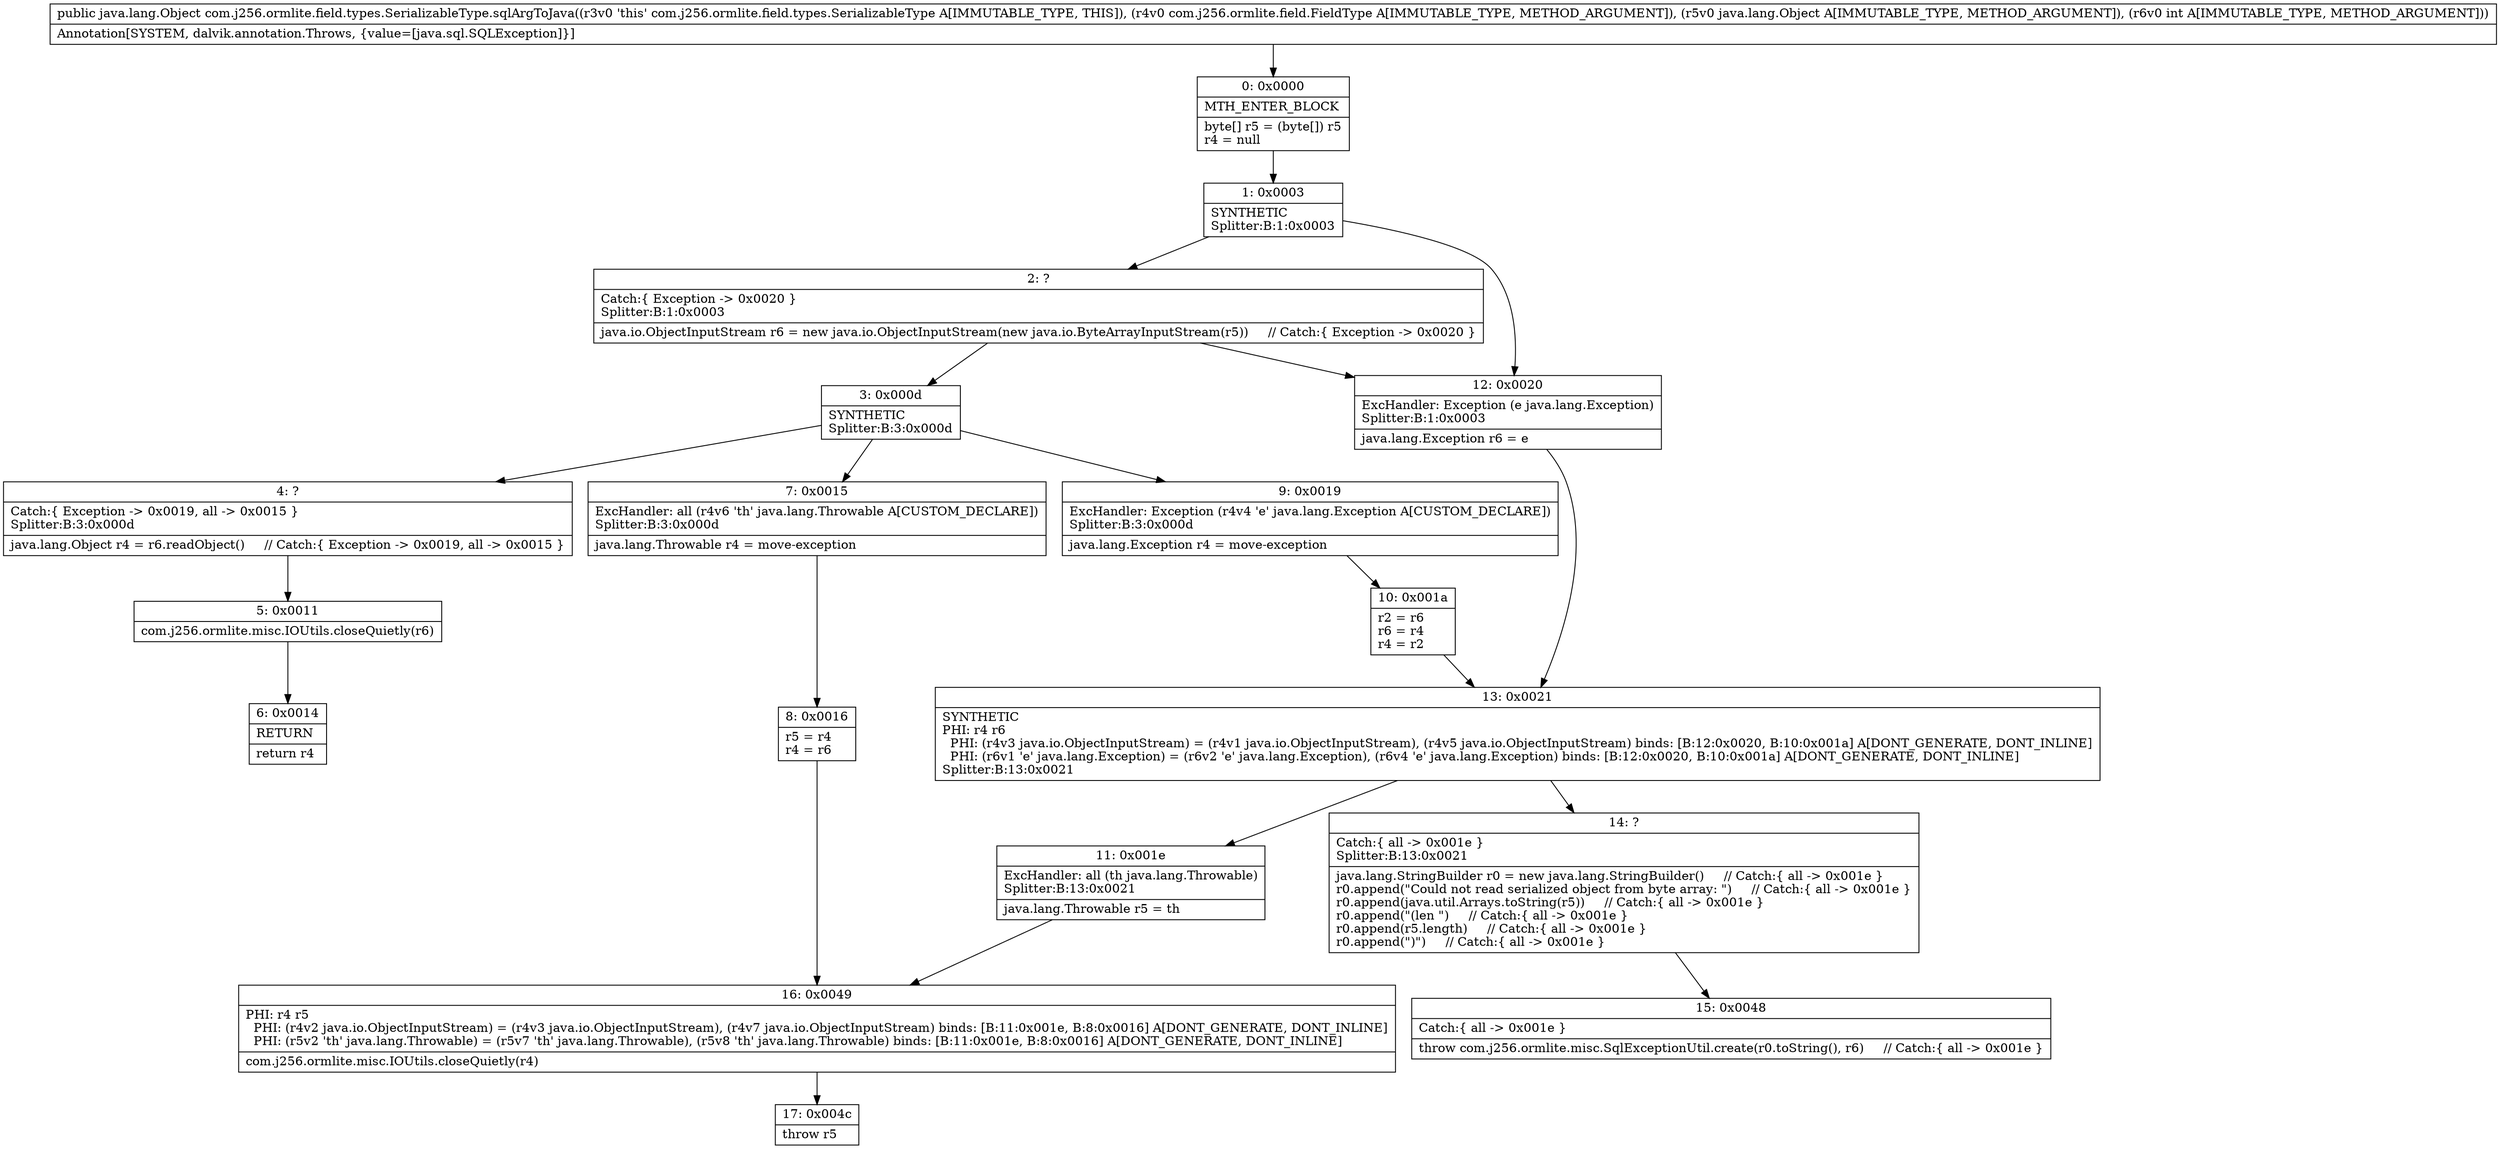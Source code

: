 digraph "CFG forcom.j256.ormlite.field.types.SerializableType.sqlArgToJava(Lcom\/j256\/ormlite\/field\/FieldType;Ljava\/lang\/Object;I)Ljava\/lang\/Object;" {
Node_0 [shape=record,label="{0\:\ 0x0000|MTH_ENTER_BLOCK\l|byte[] r5 = (byte[]) r5\lr4 = null\l}"];
Node_1 [shape=record,label="{1\:\ 0x0003|SYNTHETIC\lSplitter:B:1:0x0003\l}"];
Node_2 [shape=record,label="{2\:\ ?|Catch:\{ Exception \-\> 0x0020 \}\lSplitter:B:1:0x0003\l|java.io.ObjectInputStream r6 = new java.io.ObjectInputStream(new java.io.ByteArrayInputStream(r5))     \/\/ Catch:\{ Exception \-\> 0x0020 \}\l}"];
Node_3 [shape=record,label="{3\:\ 0x000d|SYNTHETIC\lSplitter:B:3:0x000d\l}"];
Node_4 [shape=record,label="{4\:\ ?|Catch:\{ Exception \-\> 0x0019, all \-\> 0x0015 \}\lSplitter:B:3:0x000d\l|java.lang.Object r4 = r6.readObject()     \/\/ Catch:\{ Exception \-\> 0x0019, all \-\> 0x0015 \}\l}"];
Node_5 [shape=record,label="{5\:\ 0x0011|com.j256.ormlite.misc.IOUtils.closeQuietly(r6)\l}"];
Node_6 [shape=record,label="{6\:\ 0x0014|RETURN\l|return r4\l}"];
Node_7 [shape=record,label="{7\:\ 0x0015|ExcHandler: all (r4v6 'th' java.lang.Throwable A[CUSTOM_DECLARE])\lSplitter:B:3:0x000d\l|java.lang.Throwable r4 = move\-exception\l}"];
Node_8 [shape=record,label="{8\:\ 0x0016|r5 = r4\lr4 = r6\l}"];
Node_9 [shape=record,label="{9\:\ 0x0019|ExcHandler: Exception (r4v4 'e' java.lang.Exception A[CUSTOM_DECLARE])\lSplitter:B:3:0x000d\l|java.lang.Exception r4 = move\-exception\l}"];
Node_10 [shape=record,label="{10\:\ 0x001a|r2 = r6\lr6 = r4\lr4 = r2\l}"];
Node_11 [shape=record,label="{11\:\ 0x001e|ExcHandler: all (th java.lang.Throwable)\lSplitter:B:13:0x0021\l|java.lang.Throwable r5 = th\l}"];
Node_12 [shape=record,label="{12\:\ 0x0020|ExcHandler: Exception (e java.lang.Exception)\lSplitter:B:1:0x0003\l|java.lang.Exception r6 = e\l}"];
Node_13 [shape=record,label="{13\:\ 0x0021|SYNTHETIC\lPHI: r4 r6 \l  PHI: (r4v3 java.io.ObjectInputStream) = (r4v1 java.io.ObjectInputStream), (r4v5 java.io.ObjectInputStream) binds: [B:12:0x0020, B:10:0x001a] A[DONT_GENERATE, DONT_INLINE]\l  PHI: (r6v1 'e' java.lang.Exception) = (r6v2 'e' java.lang.Exception), (r6v4 'e' java.lang.Exception) binds: [B:12:0x0020, B:10:0x001a] A[DONT_GENERATE, DONT_INLINE]\lSplitter:B:13:0x0021\l}"];
Node_14 [shape=record,label="{14\:\ ?|Catch:\{ all \-\> 0x001e \}\lSplitter:B:13:0x0021\l|java.lang.StringBuilder r0 = new java.lang.StringBuilder()     \/\/ Catch:\{ all \-\> 0x001e \}\lr0.append(\"Could not read serialized object from byte array: \")     \/\/ Catch:\{ all \-\> 0x001e \}\lr0.append(java.util.Arrays.toString(r5))     \/\/ Catch:\{ all \-\> 0x001e \}\lr0.append(\"(len \")     \/\/ Catch:\{ all \-\> 0x001e \}\lr0.append(r5.length)     \/\/ Catch:\{ all \-\> 0x001e \}\lr0.append(\")\")     \/\/ Catch:\{ all \-\> 0x001e \}\l}"];
Node_15 [shape=record,label="{15\:\ 0x0048|Catch:\{ all \-\> 0x001e \}\l|throw com.j256.ormlite.misc.SqlExceptionUtil.create(r0.toString(), r6)     \/\/ Catch:\{ all \-\> 0x001e \}\l}"];
Node_16 [shape=record,label="{16\:\ 0x0049|PHI: r4 r5 \l  PHI: (r4v2 java.io.ObjectInputStream) = (r4v3 java.io.ObjectInputStream), (r4v7 java.io.ObjectInputStream) binds: [B:11:0x001e, B:8:0x0016] A[DONT_GENERATE, DONT_INLINE]\l  PHI: (r5v2 'th' java.lang.Throwable) = (r5v7 'th' java.lang.Throwable), (r5v8 'th' java.lang.Throwable) binds: [B:11:0x001e, B:8:0x0016] A[DONT_GENERATE, DONT_INLINE]\l|com.j256.ormlite.misc.IOUtils.closeQuietly(r4)\l}"];
Node_17 [shape=record,label="{17\:\ 0x004c|throw r5\l}"];
MethodNode[shape=record,label="{public java.lang.Object com.j256.ormlite.field.types.SerializableType.sqlArgToJava((r3v0 'this' com.j256.ormlite.field.types.SerializableType A[IMMUTABLE_TYPE, THIS]), (r4v0 com.j256.ormlite.field.FieldType A[IMMUTABLE_TYPE, METHOD_ARGUMENT]), (r5v0 java.lang.Object A[IMMUTABLE_TYPE, METHOD_ARGUMENT]), (r6v0 int A[IMMUTABLE_TYPE, METHOD_ARGUMENT]))  | Annotation[SYSTEM, dalvik.annotation.Throws, \{value=[java.sql.SQLException]\}]\l}"];
MethodNode -> Node_0;
Node_0 -> Node_1;
Node_1 -> Node_2;
Node_1 -> Node_12;
Node_2 -> Node_3;
Node_2 -> Node_12;
Node_3 -> Node_4;
Node_3 -> Node_9;
Node_3 -> Node_7;
Node_4 -> Node_5;
Node_5 -> Node_6;
Node_7 -> Node_8;
Node_8 -> Node_16;
Node_9 -> Node_10;
Node_10 -> Node_13;
Node_11 -> Node_16;
Node_12 -> Node_13;
Node_13 -> Node_14;
Node_13 -> Node_11;
Node_14 -> Node_15;
Node_16 -> Node_17;
}

